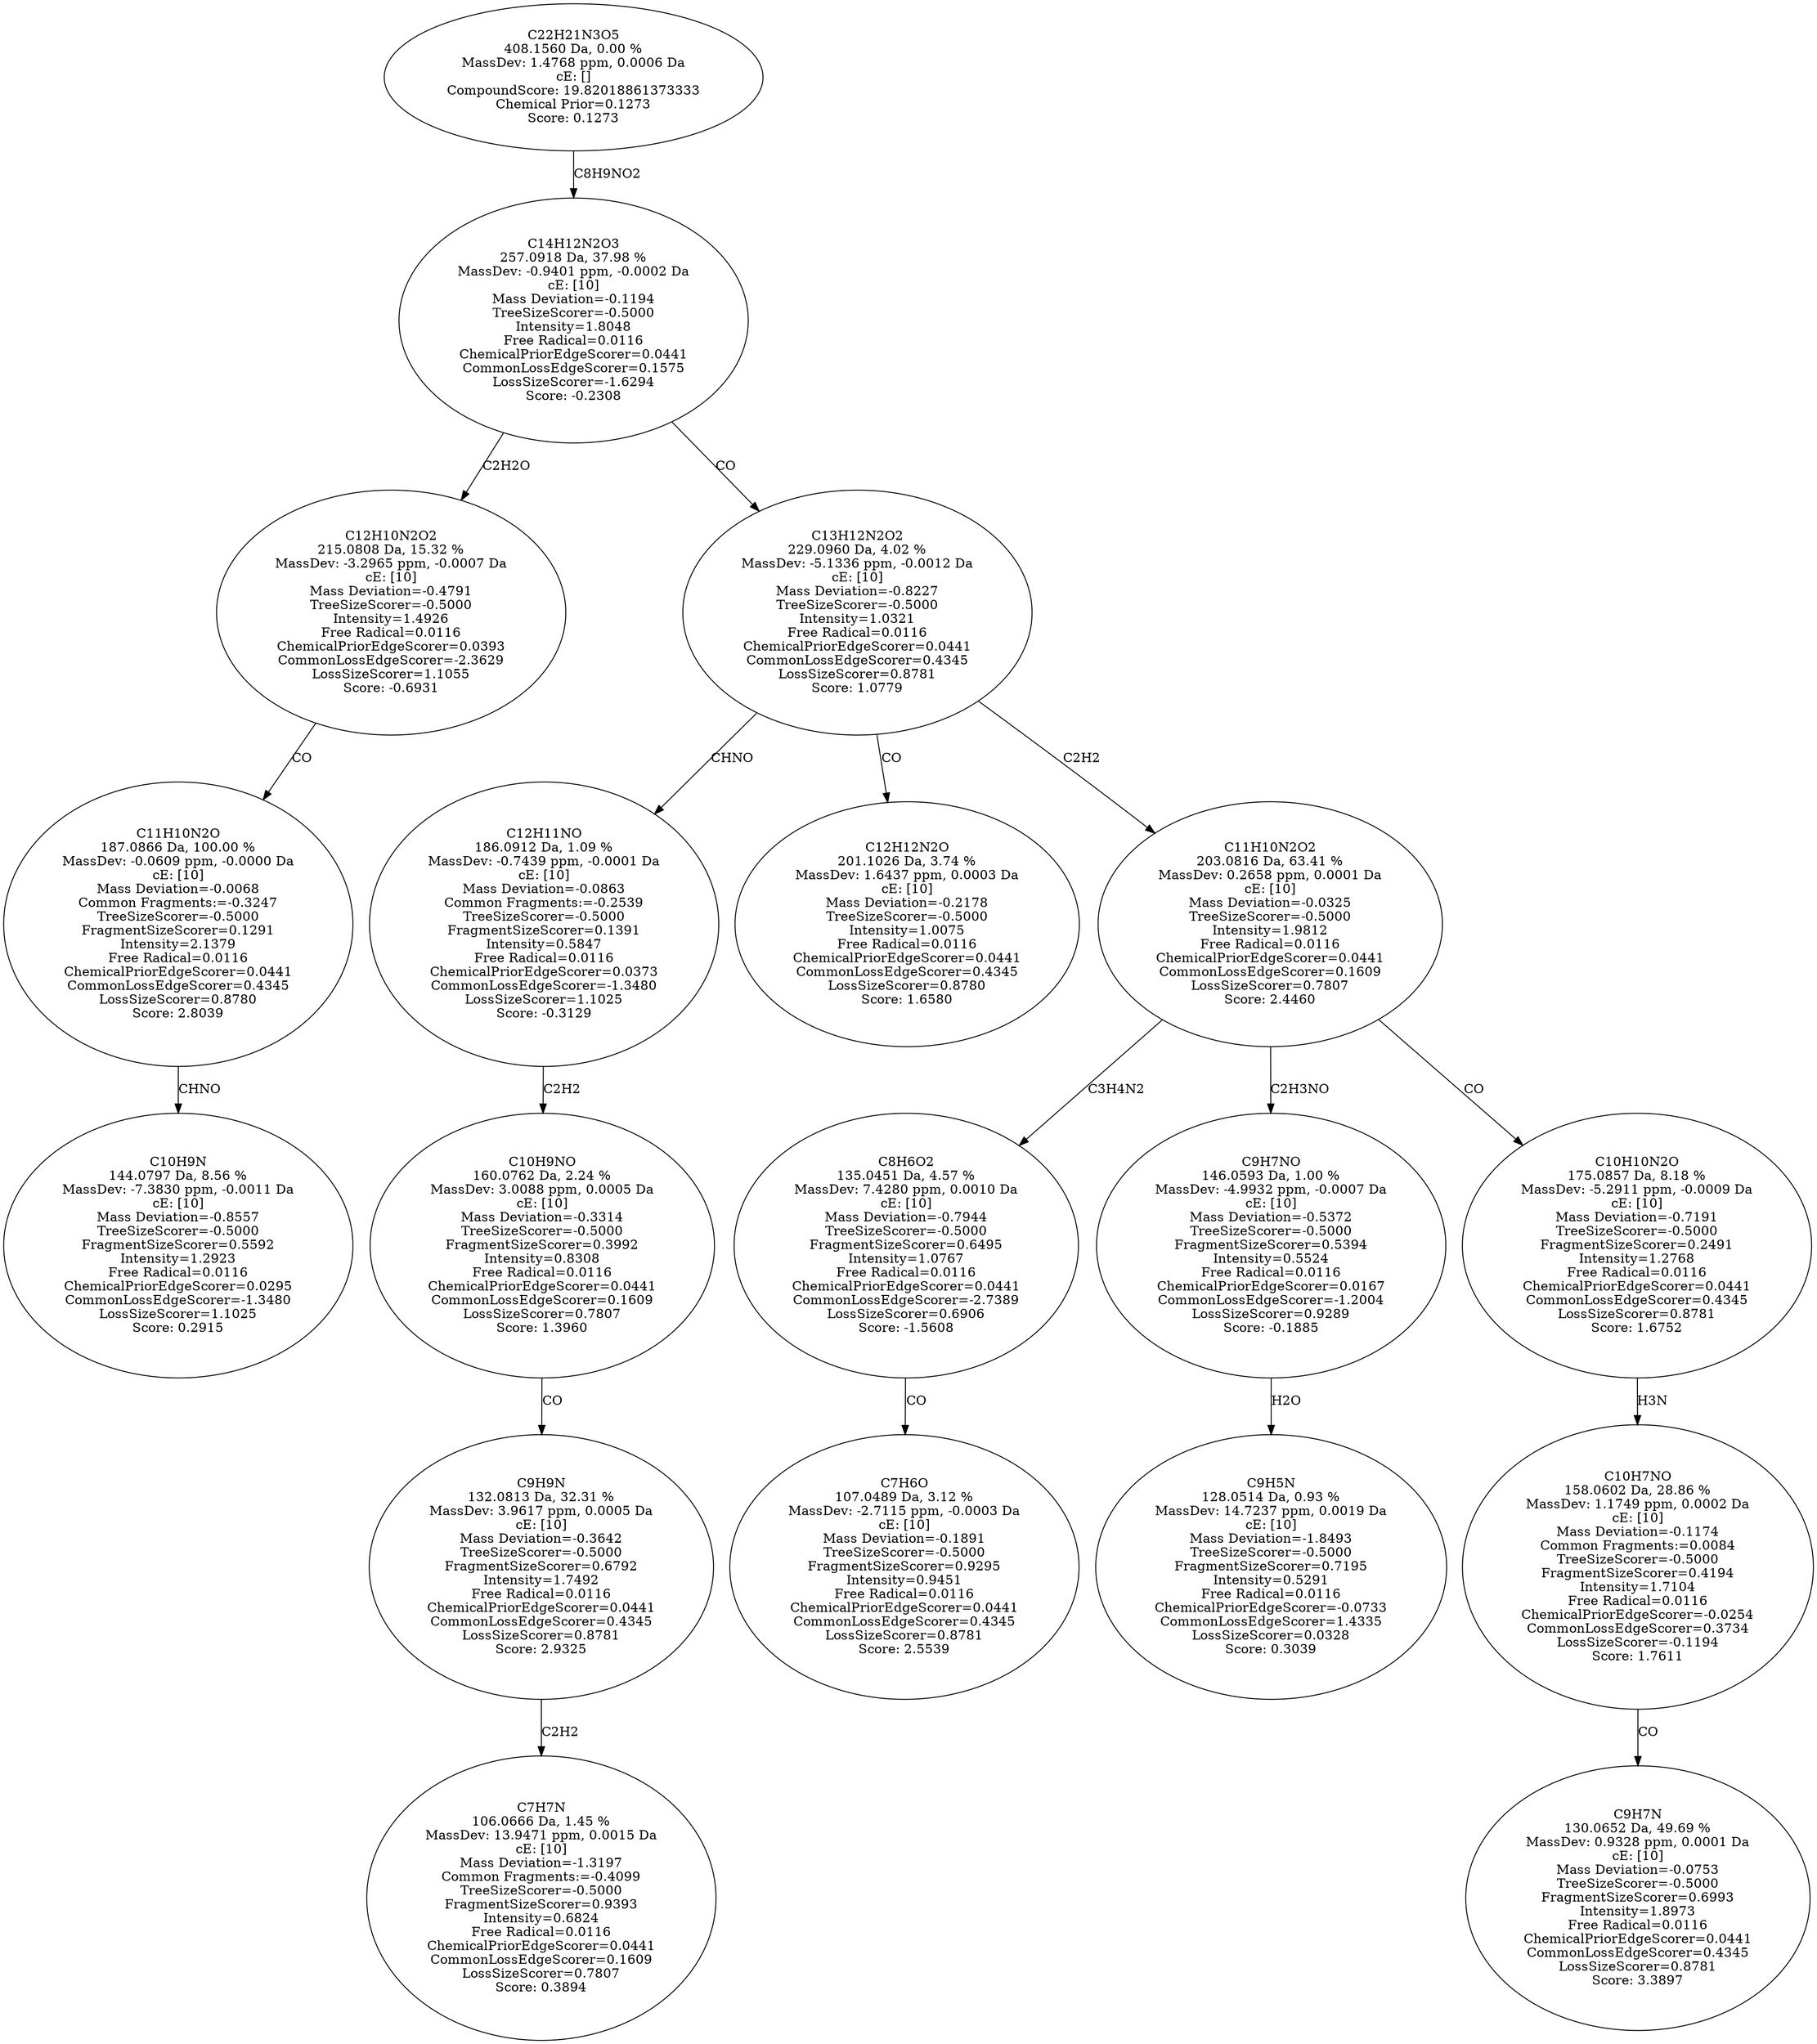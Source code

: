 strict digraph {
v1 [label="C10H9N\n144.0797 Da, 8.56 %\nMassDev: -7.3830 ppm, -0.0011 Da\ncE: [10]\nMass Deviation=-0.8557\nTreeSizeScorer=-0.5000\nFragmentSizeScorer=0.5592\nIntensity=1.2923\nFree Radical=0.0116\nChemicalPriorEdgeScorer=0.0295\nCommonLossEdgeScorer=-1.3480\nLossSizeScorer=1.1025\nScore: 0.2915"];
v2 [label="C11H10N2O\n187.0866 Da, 100.00 %\nMassDev: -0.0609 ppm, -0.0000 Da\ncE: [10]\nMass Deviation=-0.0068\nCommon Fragments:=-0.3247\nTreeSizeScorer=-0.5000\nFragmentSizeScorer=0.1291\nIntensity=2.1379\nFree Radical=0.0116\nChemicalPriorEdgeScorer=0.0441\nCommonLossEdgeScorer=0.4345\nLossSizeScorer=0.8780\nScore: 2.8039"];
v3 [label="C12H10N2O2\n215.0808 Da, 15.32 %\nMassDev: -3.2965 ppm, -0.0007 Da\ncE: [10]\nMass Deviation=-0.4791\nTreeSizeScorer=-0.5000\nIntensity=1.4926\nFree Radical=0.0116\nChemicalPriorEdgeScorer=0.0393\nCommonLossEdgeScorer=-2.3629\nLossSizeScorer=1.1055\nScore: -0.6931"];
v4 [label="C7H7N\n106.0666 Da, 1.45 %\nMassDev: 13.9471 ppm, 0.0015 Da\ncE: [10]\nMass Deviation=-1.3197\nCommon Fragments:=-0.4099\nTreeSizeScorer=-0.5000\nFragmentSizeScorer=0.9393\nIntensity=0.6824\nFree Radical=0.0116\nChemicalPriorEdgeScorer=0.0441\nCommonLossEdgeScorer=0.1609\nLossSizeScorer=0.7807\nScore: 0.3894"];
v5 [label="C9H9N\n132.0813 Da, 32.31 %\nMassDev: 3.9617 ppm, 0.0005 Da\ncE: [10]\nMass Deviation=-0.3642\nTreeSizeScorer=-0.5000\nFragmentSizeScorer=0.6792\nIntensity=1.7492\nFree Radical=0.0116\nChemicalPriorEdgeScorer=0.0441\nCommonLossEdgeScorer=0.4345\nLossSizeScorer=0.8781\nScore: 2.9325"];
v6 [label="C10H9NO\n160.0762 Da, 2.24 %\nMassDev: 3.0088 ppm, 0.0005 Da\ncE: [10]\nMass Deviation=-0.3314\nTreeSizeScorer=-0.5000\nFragmentSizeScorer=0.3992\nIntensity=0.8308\nFree Radical=0.0116\nChemicalPriorEdgeScorer=0.0441\nCommonLossEdgeScorer=0.1609\nLossSizeScorer=0.7807\nScore: 1.3960"];
v7 [label="C12H11NO\n186.0912 Da, 1.09 %\nMassDev: -0.7439 ppm, -0.0001 Da\ncE: [10]\nMass Deviation=-0.0863\nCommon Fragments:=-0.2539\nTreeSizeScorer=-0.5000\nFragmentSizeScorer=0.1391\nIntensity=0.5847\nFree Radical=0.0116\nChemicalPriorEdgeScorer=0.0373\nCommonLossEdgeScorer=-1.3480\nLossSizeScorer=1.1025\nScore: -0.3129"];
v8 [label="C12H12N2O\n201.1026 Da, 3.74 %\nMassDev: 1.6437 ppm, 0.0003 Da\ncE: [10]\nMass Deviation=-0.2178\nTreeSizeScorer=-0.5000\nIntensity=1.0075\nFree Radical=0.0116\nChemicalPriorEdgeScorer=0.0441\nCommonLossEdgeScorer=0.4345\nLossSizeScorer=0.8780\nScore: 1.6580"];
v9 [label="C7H6O\n107.0489 Da, 3.12 %\nMassDev: -2.7115 ppm, -0.0003 Da\ncE: [10]\nMass Deviation=-0.1891\nTreeSizeScorer=-0.5000\nFragmentSizeScorer=0.9295\nIntensity=0.9451\nFree Radical=0.0116\nChemicalPriorEdgeScorer=0.0441\nCommonLossEdgeScorer=0.4345\nLossSizeScorer=0.8781\nScore: 2.5539"];
v10 [label="C8H6O2\n135.0451 Da, 4.57 %\nMassDev: 7.4280 ppm, 0.0010 Da\ncE: [10]\nMass Deviation=-0.7944\nTreeSizeScorer=-0.5000\nFragmentSizeScorer=0.6495\nIntensity=1.0767\nFree Radical=0.0116\nChemicalPriorEdgeScorer=0.0441\nCommonLossEdgeScorer=-2.7389\nLossSizeScorer=0.6906\nScore: -1.5608"];
v11 [label="C9H5N\n128.0514 Da, 0.93 %\nMassDev: 14.7237 ppm, 0.0019 Da\ncE: [10]\nMass Deviation=-1.8493\nTreeSizeScorer=-0.5000\nFragmentSizeScorer=0.7195\nIntensity=0.5291\nFree Radical=0.0116\nChemicalPriorEdgeScorer=-0.0733\nCommonLossEdgeScorer=1.4335\nLossSizeScorer=0.0328\nScore: 0.3039"];
v12 [label="C9H7NO\n146.0593 Da, 1.00 %\nMassDev: -4.9932 ppm, -0.0007 Da\ncE: [10]\nMass Deviation=-0.5372\nTreeSizeScorer=-0.5000\nFragmentSizeScorer=0.5394\nIntensity=0.5524\nFree Radical=0.0116\nChemicalPriorEdgeScorer=0.0167\nCommonLossEdgeScorer=-1.2004\nLossSizeScorer=0.9289\nScore: -0.1885"];
v13 [label="C9H7N\n130.0652 Da, 49.69 %\nMassDev: 0.9328 ppm, 0.0001 Da\ncE: [10]\nMass Deviation=-0.0753\nTreeSizeScorer=-0.5000\nFragmentSizeScorer=0.6993\nIntensity=1.8973\nFree Radical=0.0116\nChemicalPriorEdgeScorer=0.0441\nCommonLossEdgeScorer=0.4345\nLossSizeScorer=0.8781\nScore: 3.3897"];
v14 [label="C10H7NO\n158.0602 Da, 28.86 %\nMassDev: 1.1749 ppm, 0.0002 Da\ncE: [10]\nMass Deviation=-0.1174\nCommon Fragments:=0.0084\nTreeSizeScorer=-0.5000\nFragmentSizeScorer=0.4194\nIntensity=1.7104\nFree Radical=0.0116\nChemicalPriorEdgeScorer=-0.0254\nCommonLossEdgeScorer=0.3734\nLossSizeScorer=-0.1194\nScore: 1.7611"];
v15 [label="C10H10N2O\n175.0857 Da, 8.18 %\nMassDev: -5.2911 ppm, -0.0009 Da\ncE: [10]\nMass Deviation=-0.7191\nTreeSizeScorer=-0.5000\nFragmentSizeScorer=0.2491\nIntensity=1.2768\nFree Radical=0.0116\nChemicalPriorEdgeScorer=0.0441\nCommonLossEdgeScorer=0.4345\nLossSizeScorer=0.8781\nScore: 1.6752"];
v16 [label="C11H10N2O2\n203.0816 Da, 63.41 %\nMassDev: 0.2658 ppm, 0.0001 Da\ncE: [10]\nMass Deviation=-0.0325\nTreeSizeScorer=-0.5000\nIntensity=1.9812\nFree Radical=0.0116\nChemicalPriorEdgeScorer=0.0441\nCommonLossEdgeScorer=0.1609\nLossSizeScorer=0.7807\nScore: 2.4460"];
v17 [label="C13H12N2O2\n229.0960 Da, 4.02 %\nMassDev: -5.1336 ppm, -0.0012 Da\ncE: [10]\nMass Deviation=-0.8227\nTreeSizeScorer=-0.5000\nIntensity=1.0321\nFree Radical=0.0116\nChemicalPriorEdgeScorer=0.0441\nCommonLossEdgeScorer=0.4345\nLossSizeScorer=0.8781\nScore: 1.0779"];
v18 [label="C14H12N2O3\n257.0918 Da, 37.98 %\nMassDev: -0.9401 ppm, -0.0002 Da\ncE: [10]\nMass Deviation=-0.1194\nTreeSizeScorer=-0.5000\nIntensity=1.8048\nFree Radical=0.0116\nChemicalPriorEdgeScorer=0.0441\nCommonLossEdgeScorer=0.1575\nLossSizeScorer=-1.6294\nScore: -0.2308"];
v19 [label="C22H21N3O5\n408.1560 Da, 0.00 %\nMassDev: 1.4768 ppm, 0.0006 Da\ncE: []\nCompoundScore: 19.82018861373333\nChemical Prior=0.1273\nScore: 0.1273"];
v2 -> v1 [label="CHNO"];
v3 -> v2 [label="CO"];
v18 -> v3 [label="C2H2O"];
v5 -> v4 [label="C2H2"];
v6 -> v5 [label="CO"];
v7 -> v6 [label="C2H2"];
v17 -> v7 [label="CHNO"];
v17 -> v8 [label="CO"];
v10 -> v9 [label="CO"];
v16 -> v10 [label="C3H4N2"];
v12 -> v11 [label="H2O"];
v16 -> v12 [label="C2H3NO"];
v14 -> v13 [label="CO"];
v15 -> v14 [label="H3N"];
v16 -> v15 [label="CO"];
v17 -> v16 [label="C2H2"];
v18 -> v17 [label="CO"];
v19 -> v18 [label="C8H9NO2"];
}